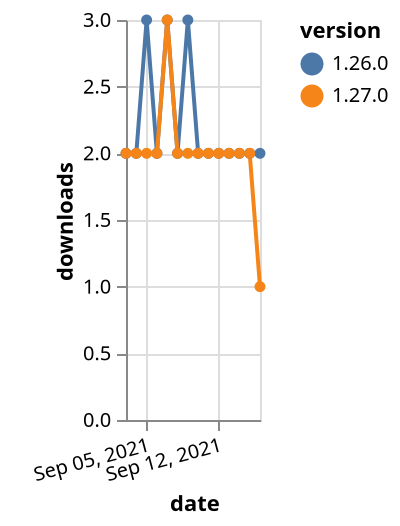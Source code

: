 {"$schema": "https://vega.github.io/schema/vega-lite/v5.json", "description": "A simple bar chart with embedded data.", "data": {"values": [{"date": "2021-09-03", "total": 2304, "delta": 2, "version": "1.26.0"}, {"date": "2021-09-04", "total": 2306, "delta": 2, "version": "1.26.0"}, {"date": "2021-09-05", "total": 2309, "delta": 3, "version": "1.26.0"}, {"date": "2021-09-06", "total": 2311, "delta": 2, "version": "1.26.0"}, {"date": "2021-09-07", "total": 2314, "delta": 3, "version": "1.26.0"}, {"date": "2021-09-08", "total": 2316, "delta": 2, "version": "1.26.0"}, {"date": "2021-09-09", "total": 2319, "delta": 3, "version": "1.26.0"}, {"date": "2021-09-10", "total": 2321, "delta": 2, "version": "1.26.0"}, {"date": "2021-09-11", "total": 2323, "delta": 2, "version": "1.26.0"}, {"date": "2021-09-12", "total": 2325, "delta": 2, "version": "1.26.0"}, {"date": "2021-09-13", "total": 2327, "delta": 2, "version": "1.26.0"}, {"date": "2021-09-14", "total": 2329, "delta": 2, "version": "1.26.0"}, {"date": "2021-09-15", "total": 2331, "delta": 2, "version": "1.26.0"}, {"date": "2021-09-16", "total": 2333, "delta": 2, "version": "1.26.0"}, {"date": "2021-09-03", "total": 2230, "delta": 2, "version": "1.27.0"}, {"date": "2021-09-04", "total": 2232, "delta": 2, "version": "1.27.0"}, {"date": "2021-09-05", "total": 2234, "delta": 2, "version": "1.27.0"}, {"date": "2021-09-06", "total": 2236, "delta": 2, "version": "1.27.0"}, {"date": "2021-09-07", "total": 2239, "delta": 3, "version": "1.27.0"}, {"date": "2021-09-08", "total": 2241, "delta": 2, "version": "1.27.0"}, {"date": "2021-09-09", "total": 2243, "delta": 2, "version": "1.27.0"}, {"date": "2021-09-10", "total": 2245, "delta": 2, "version": "1.27.0"}, {"date": "2021-09-11", "total": 2247, "delta": 2, "version": "1.27.0"}, {"date": "2021-09-12", "total": 2249, "delta": 2, "version": "1.27.0"}, {"date": "2021-09-13", "total": 2251, "delta": 2, "version": "1.27.0"}, {"date": "2021-09-14", "total": 2253, "delta": 2, "version": "1.27.0"}, {"date": "2021-09-15", "total": 2255, "delta": 2, "version": "1.27.0"}, {"date": "2021-09-16", "total": 2256, "delta": 1, "version": "1.27.0"}]}, "width": "container", "mark": {"type": "line", "point": {"filled": true}}, "encoding": {"x": {"field": "date", "type": "temporal", "timeUnit": "yearmonthdate", "title": "date", "axis": {"labelAngle": -15}}, "y": {"field": "delta", "type": "quantitative", "title": "downloads"}, "color": {"field": "version", "type": "nominal"}, "tooltip": {"field": "delta"}}}